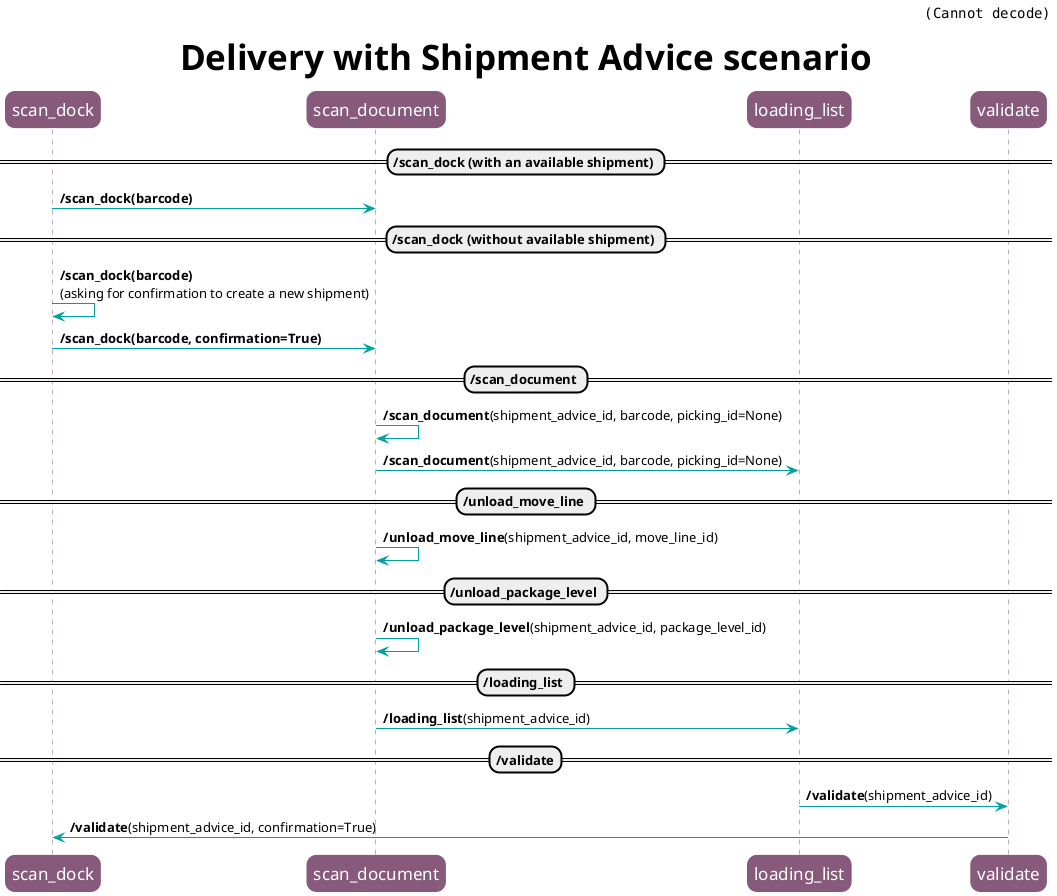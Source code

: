 # Diagram to generate with PlantUML (https://plantuml.com/)
#
#   $ sudo apt install plantuml
#   $ plantuml delivery_diag_seq.plantuml
#

@startuml

skinparam roundcorner 20
skinparam sequence {

ParticipantBorderColor #875A7B
ParticipantBackgroundColor #875A7B
ParticipantFontSize 17
ParticipantFontColor white

LifeLineBorderColor #875A7B

ArrowColor #00A09D
}

header <img:oca_logo.png>
title <size:35>Delivery with Shipment Advice scenario</size>

== /scan_dock (with an available shipment) ==
scan_dock -> scan_document: **/scan_dock(barcode)**

== /scan_dock (without available shipment) ==
scan_dock -> scan_dock: **/scan_dock(barcode)**\n(asking for confirmation to create a new shipment)
scan_dock -> scan_document: **/scan_dock(barcode, confirmation=True)**

== /scan_document ==
scan_document -> scan_document: **/scan_document**(shipment_advice_id, barcode, picking_id=None)
scan_document -> loading_list: **/scan_document**(shipment_advice_id, barcode, picking_id=None)

== /unload_move_line ==
scan_document -> scan_document: **/unload_move_line**(shipment_advice_id, move_line_id)

== /unload_package_level ==
scan_document -> scan_document: **/unload_package_level**(shipment_advice_id, package_level_id)

== /loading_list ==
scan_document -> loading_list: **/loading_list**(shipment_advice_id)

== /validate==
loading_list -> validate: **/validate**(shipment_advice_id)
validate-> scan_dock: **/validate**(shipment_advice_id, confirmation=True)

@enduml
